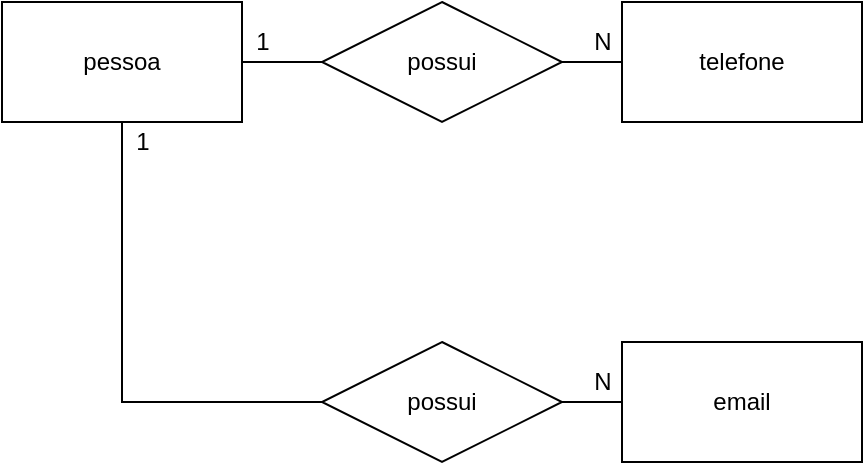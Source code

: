 <mxfile version="14.9.3" type="device" pages="2"><diagram id="xon2jePjG_8-95oHFdmr" name="Conceitual"><mxGraphModel dx="960" dy="587" grid="1" gridSize="10" guides="1" tooltips="1" connect="1" arrows="1" fold="1" page="1" pageScale="1" pageWidth="827" pageHeight="1169" math="0" shadow="0"><root><mxCell id="0"/><mxCell id="1" parent="0"/><mxCell id="xVtJfACw8YWBKu_zELQO-5" style="edgeStyle=orthogonalEdgeStyle;rounded=0;orthogonalLoop=1;jettySize=auto;html=1;endArrow=none;endFill=0;" parent="1" source="xVtJfACw8YWBKu_zELQO-2" target="xVtJfACw8YWBKu_zELQO-4" edge="1"><mxGeometry relative="1" as="geometry"/></mxCell><mxCell id="xVtJfACw8YWBKu_zELQO-9" style="edgeStyle=orthogonalEdgeStyle;rounded=0;orthogonalLoop=1;jettySize=auto;html=1;entryX=0;entryY=0.5;entryDx=0;entryDy=0;endArrow=none;endFill=0;" parent="1" source="xVtJfACw8YWBKu_zELQO-2" target="xVtJfACw8YWBKu_zELQO-8" edge="1"><mxGeometry relative="1" as="geometry"><Array as="points"><mxPoint x="110" y="220"/></Array></mxGeometry></mxCell><mxCell id="xVtJfACw8YWBKu_zELQO-2" value="pessoa" style="rounded=0;whiteSpace=wrap;html=1;" parent="1" vertex="1"><mxGeometry x="50" y="20" width="120" height="60" as="geometry"/></mxCell><mxCell id="xVtJfACw8YWBKu_zELQO-3" value="telefone" style="rounded=0;whiteSpace=wrap;html=1;" parent="1" vertex="1"><mxGeometry x="360" y="20" width="120" height="60" as="geometry"/></mxCell><mxCell id="xVtJfACw8YWBKu_zELQO-6" style="edgeStyle=orthogonalEdgeStyle;rounded=0;orthogonalLoop=1;jettySize=auto;html=1;endArrow=none;endFill=0;" parent="1" source="xVtJfACw8YWBKu_zELQO-4" target="xVtJfACw8YWBKu_zELQO-3" edge="1"><mxGeometry relative="1" as="geometry"/></mxCell><mxCell id="xVtJfACw8YWBKu_zELQO-4" value="possui" style="shape=rhombus;perimeter=rhombusPerimeter;whiteSpace=wrap;html=1;align=center;" parent="1" vertex="1"><mxGeometry x="210" y="20" width="120" height="60" as="geometry"/></mxCell><mxCell id="xVtJfACw8YWBKu_zELQO-7" value="email" style="rounded=0;whiteSpace=wrap;html=1;" parent="1" vertex="1"><mxGeometry x="360" y="190" width="120" height="60" as="geometry"/></mxCell><mxCell id="xVtJfACw8YWBKu_zELQO-10" style="edgeStyle=orthogonalEdgeStyle;rounded=0;orthogonalLoop=1;jettySize=auto;html=1;endArrow=none;endFill=0;" parent="1" source="xVtJfACw8YWBKu_zELQO-8" target="xVtJfACw8YWBKu_zELQO-7" edge="1"><mxGeometry relative="1" as="geometry"/></mxCell><mxCell id="xVtJfACw8YWBKu_zELQO-8" value="possui" style="shape=rhombus;perimeter=rhombusPerimeter;whiteSpace=wrap;html=1;align=center;" parent="1" vertex="1"><mxGeometry x="210" y="190" width="120" height="60" as="geometry"/></mxCell><mxCell id="xVtJfACw8YWBKu_zELQO-11" value="1" style="text;html=1;align=center;verticalAlign=middle;resizable=0;points=[];autosize=1;strokeColor=none;" parent="1" vertex="1"><mxGeometry x="170" y="30" width="20" height="20" as="geometry"/></mxCell><mxCell id="xVtJfACw8YWBKu_zELQO-12" value="N" style="text;html=1;align=center;verticalAlign=middle;resizable=0;points=[];autosize=1;strokeColor=none;" parent="1" vertex="1"><mxGeometry x="340" y="30" width="20" height="20" as="geometry"/></mxCell><mxCell id="xVtJfACw8YWBKu_zELQO-13" value="N" style="text;html=1;align=center;verticalAlign=middle;resizable=0;points=[];autosize=1;strokeColor=none;" parent="1" vertex="1"><mxGeometry x="340" y="200" width="20" height="20" as="geometry"/></mxCell><mxCell id="xVtJfACw8YWBKu_zELQO-14" value="1" style="text;html=1;align=center;verticalAlign=middle;resizable=0;points=[];autosize=1;strokeColor=none;" parent="1" vertex="1"><mxGeometry x="110" y="80" width="20" height="20" as="geometry"/></mxCell></root></mxGraphModel></diagram><diagram id="mvg08Rz8Cj9jEvQoz7iT" name="Logico"><mxGraphModel dx="800" dy="489" grid="1" gridSize="10" guides="1" tooltips="1" connect="1" arrows="1" fold="1" page="1" pageScale="1" pageWidth="827" pageHeight="1169" math="0" shadow="0"><root><mxCell id="-rQ2YtLMhv8lFnxWvX5d-0"/><mxCell id="-rQ2YtLMhv8lFnxWvX5d-1" parent="-rQ2YtLMhv8lFnxWvX5d-0"/><mxCell id="kXWkWE0Hi5Qw7V7m_ZVX-0" value="telefone" style="shape=table;startSize=30;container=1;collapsible=1;childLayout=tableLayout;fixedRows=1;rowLines=0;fontStyle=1;align=center;resizeLast=1;" vertex="1" parent="-rQ2YtLMhv8lFnxWvX5d-1"><mxGeometry x="360" y="145" width="180" height="130" as="geometry"/></mxCell><mxCell id="kXWkWE0Hi5Qw7V7m_ZVX-1" value="" style="shape=partialRectangle;collapsible=0;dropTarget=0;pointerEvents=0;fillColor=none;top=0;left=0;bottom=0;right=0;points=[[0,0.5],[1,0.5]];portConstraint=eastwest;" vertex="1" parent="kXWkWE0Hi5Qw7V7m_ZVX-0"><mxGeometry y="30" width="180" height="30" as="geometry"/></mxCell><mxCell id="kXWkWE0Hi5Qw7V7m_ZVX-2" value="PK" style="shape=partialRectangle;connectable=0;fillColor=none;top=0;left=0;bottom=0;right=0;fontStyle=1;overflow=hidden;" vertex="1" parent="kXWkWE0Hi5Qw7V7m_ZVX-1"><mxGeometry width="60" height="30" as="geometry"/></mxCell><mxCell id="kXWkWE0Hi5Qw7V7m_ZVX-3" value="idTelefone" style="shape=partialRectangle;connectable=0;fillColor=none;top=0;left=0;bottom=0;right=0;align=left;spacingLeft=6;fontStyle=5;overflow=hidden;" vertex="1" parent="kXWkWE0Hi5Qw7V7m_ZVX-1"><mxGeometry x="60" width="120" height="30" as="geometry"/></mxCell><mxCell id="kXWkWE0Hi5Qw7V7m_ZVX-4" value="" style="shape=partialRectangle;collapsible=0;dropTarget=0;pointerEvents=0;fillColor=none;top=0;left=0;bottom=1;right=0;points=[[0,0.5],[1,0.5]];portConstraint=eastwest;" vertex="1" parent="kXWkWE0Hi5Qw7V7m_ZVX-0"><mxGeometry y="60" width="180" height="30" as="geometry"/></mxCell><mxCell id="kXWkWE0Hi5Qw7V7m_ZVX-5" value="Fk" style="shape=partialRectangle;connectable=0;fillColor=none;top=0;left=0;bottom=0;right=0;fontStyle=1;overflow=hidden;" vertex="1" parent="kXWkWE0Hi5Qw7V7m_ZVX-4"><mxGeometry width="60" height="30" as="geometry"/></mxCell><mxCell id="kXWkWE0Hi5Qw7V7m_ZVX-6" value="idPessoa" style="shape=partialRectangle;connectable=0;fillColor=none;top=0;left=0;bottom=0;right=0;align=left;spacingLeft=6;fontStyle=5;overflow=hidden;" vertex="1" parent="kXWkWE0Hi5Qw7V7m_ZVX-4"><mxGeometry x="60" width="120" height="30" as="geometry"/></mxCell><mxCell id="kXWkWE0Hi5Qw7V7m_ZVX-7" value="" style="shape=partialRectangle;collapsible=0;dropTarget=0;pointerEvents=0;fillColor=none;top=0;left=0;bottom=0;right=0;points=[[0,0.5],[1,0.5]];portConstraint=eastwest;" vertex="1" parent="kXWkWE0Hi5Qw7V7m_ZVX-0"><mxGeometry y="90" width="180" height="30" as="geometry"/></mxCell><mxCell id="kXWkWE0Hi5Qw7V7m_ZVX-8" value="" style="shape=partialRectangle;connectable=0;fillColor=none;top=0;left=0;bottom=0;right=0;editable=1;overflow=hidden;" vertex="1" parent="kXWkWE0Hi5Qw7V7m_ZVX-7"><mxGeometry width="60" height="30" as="geometry"/></mxCell><mxCell id="kXWkWE0Hi5Qw7V7m_ZVX-9" value="numeroTelefone" style="shape=partialRectangle;connectable=0;fillColor=none;top=0;left=0;bottom=0;right=0;align=left;spacingLeft=6;overflow=hidden;" vertex="1" parent="kXWkWE0Hi5Qw7V7m_ZVX-7"><mxGeometry x="60" width="120" height="30" as="geometry"/></mxCell><mxCell id="d8ylrK9eNvcF5p4oQEPF-38" value="pessoa" style="shape=table;startSize=30;container=1;collapsible=1;childLayout=tableLayout;fixedRows=1;rowLines=0;fontStyle=1;align=center;resizeLast=1;" vertex="1" parent="-rQ2YtLMhv8lFnxWvX5d-1"><mxGeometry x="80" y="145" width="180" height="130" as="geometry"/></mxCell><mxCell id="d8ylrK9eNvcF5p4oQEPF-39" value="" style="shape=partialRectangle;collapsible=0;dropTarget=0;pointerEvents=0;fillColor=none;top=0;left=0;bottom=1;right=0;points=[[0,0.5],[1,0.5]];portConstraint=eastwest;" vertex="1" parent="d8ylrK9eNvcF5p4oQEPF-38"><mxGeometry y="30" width="180" height="30" as="geometry"/></mxCell><mxCell id="d8ylrK9eNvcF5p4oQEPF-40" value="PK" style="shape=partialRectangle;connectable=0;fillColor=none;top=0;left=0;bottom=0;right=0;fontStyle=1;overflow=hidden;" vertex="1" parent="d8ylrK9eNvcF5p4oQEPF-39"><mxGeometry width="30" height="30" as="geometry"/></mxCell><mxCell id="d8ylrK9eNvcF5p4oQEPF-41" value="idPessoa" style="shape=partialRectangle;connectable=0;fillColor=none;top=0;left=0;bottom=0;right=0;align=left;spacingLeft=6;fontStyle=5;overflow=hidden;" vertex="1" parent="d8ylrK9eNvcF5p4oQEPF-39"><mxGeometry x="30" width="150" height="30" as="geometry"/></mxCell><mxCell id="d8ylrK9eNvcF5p4oQEPF-42" value="" style="shape=partialRectangle;collapsible=0;dropTarget=0;pointerEvents=0;fillColor=none;top=0;left=0;bottom=0;right=0;points=[[0,0.5],[1,0.5]];portConstraint=eastwest;" vertex="1" parent="d8ylrK9eNvcF5p4oQEPF-38"><mxGeometry y="60" width="180" height="30" as="geometry"/></mxCell><mxCell id="d8ylrK9eNvcF5p4oQEPF-43" value="" style="shape=partialRectangle;connectable=0;fillColor=none;top=0;left=0;bottom=0;right=0;editable=1;overflow=hidden;" vertex="1" parent="d8ylrK9eNvcF5p4oQEPF-42"><mxGeometry width="30" height="30" as="geometry"/></mxCell><mxCell id="d8ylrK9eNvcF5p4oQEPF-44" value="nomePessoa" style="shape=partialRectangle;connectable=0;fillColor=none;top=0;left=0;bottom=0;right=0;align=left;spacingLeft=6;overflow=hidden;" vertex="1" parent="d8ylrK9eNvcF5p4oQEPF-42"><mxGeometry x="30" width="150" height="30" as="geometry"/></mxCell><mxCell id="d8ylrK9eNvcF5p4oQEPF-45" value="" style="shape=partialRectangle;collapsible=0;dropTarget=0;pointerEvents=0;fillColor=none;top=0;left=0;bottom=0;right=0;points=[[0,0.5],[1,0.5]];portConstraint=eastwest;" vertex="1" parent="d8ylrK9eNvcF5p4oQEPF-38"><mxGeometry y="90" width="180" height="30" as="geometry"/></mxCell><mxCell id="d8ylrK9eNvcF5p4oQEPF-46" value="" style="shape=partialRectangle;connectable=0;fillColor=none;top=0;left=0;bottom=0;right=0;editable=1;overflow=hidden;" vertex="1" parent="d8ylrK9eNvcF5p4oQEPF-45"><mxGeometry width="30" height="30" as="geometry"/></mxCell><mxCell id="d8ylrK9eNvcF5p4oQEPF-47" value="CNH" style="shape=partialRectangle;connectable=0;fillColor=none;top=0;left=0;bottom=0;right=0;align=left;spacingLeft=6;overflow=hidden;" vertex="1" parent="d8ylrK9eNvcF5p4oQEPF-45"><mxGeometry x="30" width="150" height="30" as="geometry"/></mxCell><mxCell id="gyxdt8upBQWjOU8xye6g-0" value="email" style="shape=table;startSize=30;container=1;collapsible=1;childLayout=tableLayout;fixedRows=1;rowLines=0;fontStyle=1;align=center;resizeLast=1;" vertex="1" parent="-rQ2YtLMhv8lFnxWvX5d-1"><mxGeometry x="360" y="360" width="180" height="130" as="geometry"/></mxCell><mxCell id="gyxdt8upBQWjOU8xye6g-1" value="" style="shape=partialRectangle;collapsible=0;dropTarget=0;pointerEvents=0;fillColor=none;top=0;left=0;bottom=0;right=0;points=[[0,0.5],[1,0.5]];portConstraint=eastwest;" vertex="1" parent="gyxdt8upBQWjOU8xye6g-0"><mxGeometry y="30" width="180" height="30" as="geometry"/></mxCell><mxCell id="gyxdt8upBQWjOU8xye6g-2" value="PK" style="shape=partialRectangle;connectable=0;fillColor=none;top=0;left=0;bottom=0;right=0;fontStyle=1;overflow=hidden;" vertex="1" parent="gyxdt8upBQWjOU8xye6g-1"><mxGeometry width="60" height="30" as="geometry"/></mxCell><mxCell id="gyxdt8upBQWjOU8xye6g-3" value="idEmail" style="shape=partialRectangle;connectable=0;fillColor=none;top=0;left=0;bottom=0;right=0;align=left;spacingLeft=6;fontStyle=5;overflow=hidden;" vertex="1" parent="gyxdt8upBQWjOU8xye6g-1"><mxGeometry x="60" width="120" height="30" as="geometry"/></mxCell><mxCell id="gyxdt8upBQWjOU8xye6g-4" value="" style="shape=partialRectangle;collapsible=0;dropTarget=0;pointerEvents=0;fillColor=none;top=0;left=0;bottom=1;right=0;points=[[0,0.5],[1,0.5]];portConstraint=eastwest;" vertex="1" parent="gyxdt8upBQWjOU8xye6g-0"><mxGeometry y="60" width="180" height="30" as="geometry"/></mxCell><mxCell id="gyxdt8upBQWjOU8xye6g-5" value="FK" style="shape=partialRectangle;connectable=0;fillColor=none;top=0;left=0;bottom=0;right=0;fontStyle=1;overflow=hidden;" vertex="1" parent="gyxdt8upBQWjOU8xye6g-4"><mxGeometry width="60" height="30" as="geometry"/></mxCell><mxCell id="gyxdt8upBQWjOU8xye6g-6" value="idPessoa" style="shape=partialRectangle;connectable=0;fillColor=none;top=0;left=0;bottom=0;right=0;align=left;spacingLeft=6;fontStyle=5;overflow=hidden;" vertex="1" parent="gyxdt8upBQWjOU8xye6g-4"><mxGeometry x="60" width="120" height="30" as="geometry"/></mxCell><mxCell id="gyxdt8upBQWjOU8xye6g-7" value="" style="shape=partialRectangle;collapsible=0;dropTarget=0;pointerEvents=0;fillColor=none;top=0;left=0;bottom=0;right=0;points=[[0,0.5],[1,0.5]];portConstraint=eastwest;" vertex="1" parent="gyxdt8upBQWjOU8xye6g-0"><mxGeometry y="90" width="180" height="30" as="geometry"/></mxCell><mxCell id="gyxdt8upBQWjOU8xye6g-8" value="" style="shape=partialRectangle;connectable=0;fillColor=none;top=0;left=0;bottom=0;right=0;editable=1;overflow=hidden;" vertex="1" parent="gyxdt8upBQWjOU8xye6g-7"><mxGeometry width="60" height="30" as="geometry"/></mxCell><mxCell id="gyxdt8upBQWjOU8xye6g-9" value="endEmail" style="shape=partialRectangle;connectable=0;fillColor=none;top=0;left=0;bottom=0;right=0;align=left;spacingLeft=6;overflow=hidden;" vertex="1" parent="gyxdt8upBQWjOU8xye6g-7"><mxGeometry x="60" width="120" height="30" as="geometry"/></mxCell><mxCell id="Dmem46a2rgfCGLhLjP8q-0" value="" style="edgeStyle=entityRelationEdgeStyle;fontSize=12;html=1;endArrow=ERoneToMany;exitX=1;exitY=0.5;exitDx=0;exitDy=0;" edge="1" parent="-rQ2YtLMhv8lFnxWvX5d-1" source="d8ylrK9eNvcF5p4oQEPF-39" target="kXWkWE0Hi5Qw7V7m_ZVX-4"><mxGeometry width="100" height="100" relative="1" as="geometry"><mxPoint x="210" y="440" as="sourcePoint"/><mxPoint x="310" y="340" as="targetPoint"/></mxGeometry></mxCell><mxCell id="Dmem46a2rgfCGLhLjP8q-1" value="" style="edgeStyle=entityRelationEdgeStyle;fontSize=12;html=1;endArrow=ERoneToMany;" edge="1" parent="-rQ2YtLMhv8lFnxWvX5d-1" source="d8ylrK9eNvcF5p4oQEPF-39" target="gyxdt8upBQWjOU8xye6g-4"><mxGeometry width="100" height="100" relative="1" as="geometry"><mxPoint x="270" y="200" as="sourcePoint"/><mxPoint x="370" y="230" as="targetPoint"/></mxGeometry></mxCell></root></mxGraphModel></diagram></mxfile>